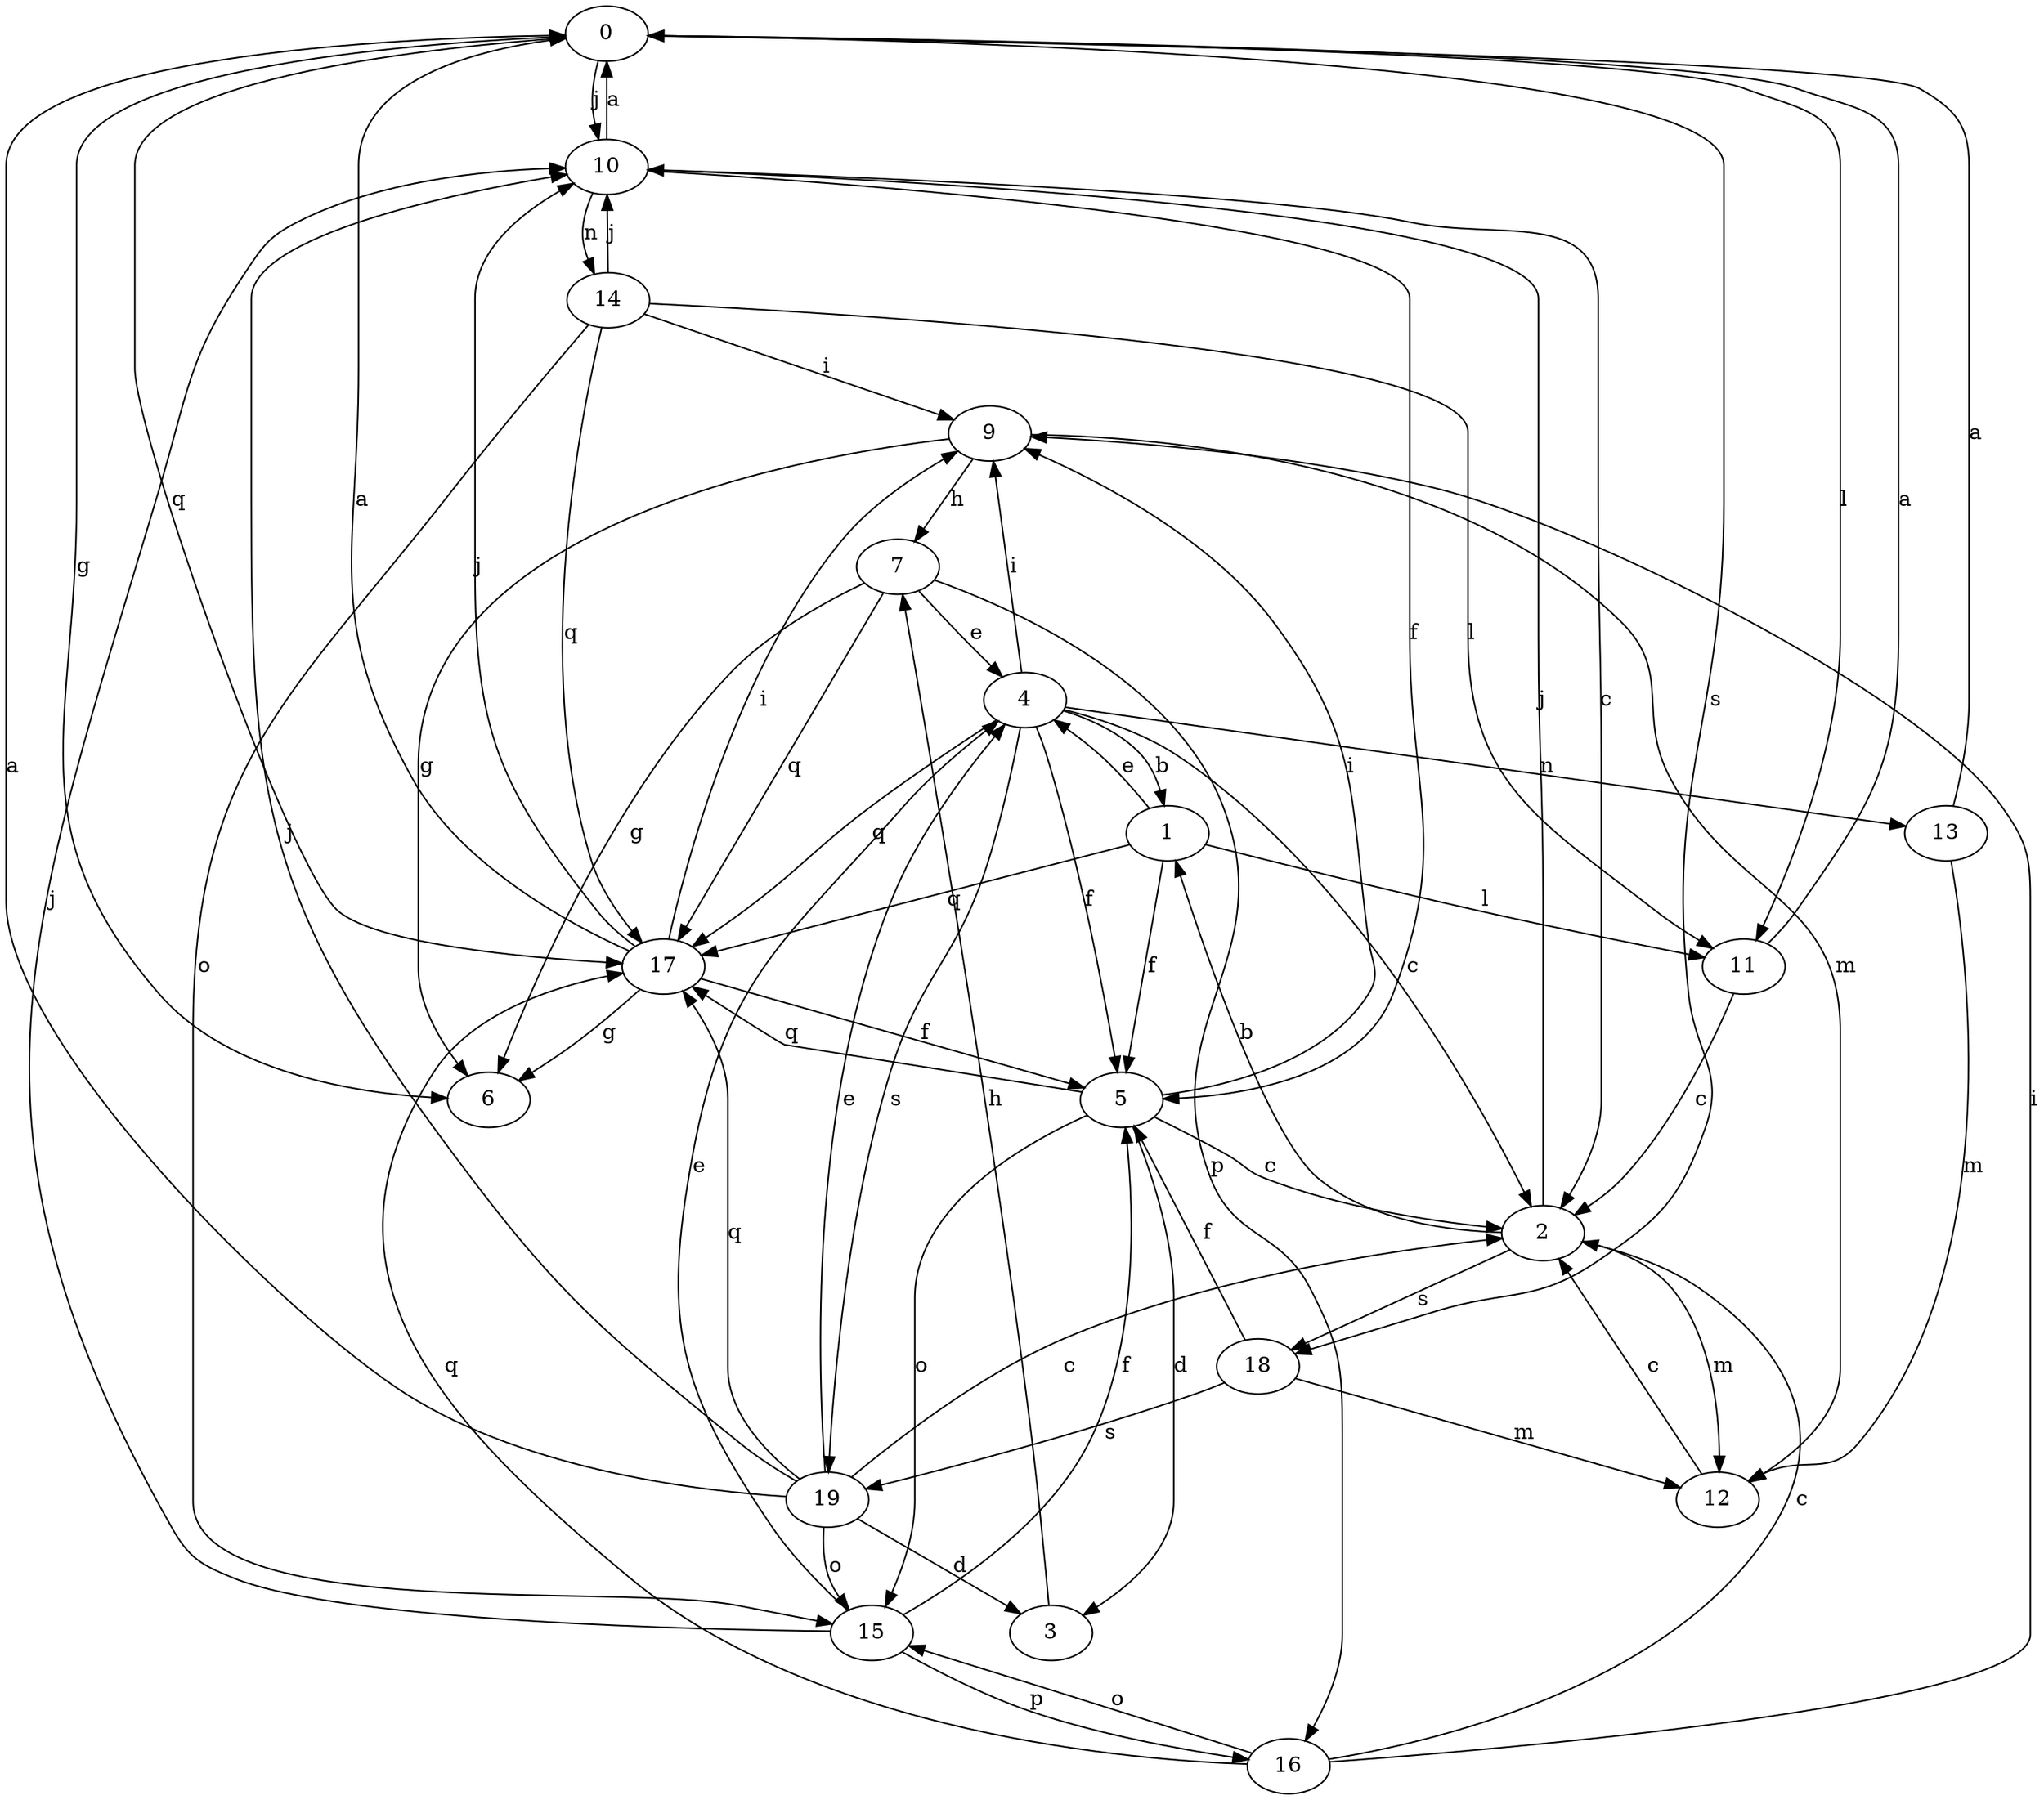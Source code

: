 strict digraph  {
0;
1;
2;
3;
4;
5;
6;
7;
9;
10;
11;
12;
13;
14;
15;
16;
17;
18;
19;
0 -> 6  [label=g];
0 -> 10  [label=j];
0 -> 11  [label=l];
0 -> 17  [label=q];
0 -> 18  [label=s];
1 -> 4  [label=e];
1 -> 5  [label=f];
1 -> 11  [label=l];
1 -> 17  [label=q];
2 -> 1  [label=b];
2 -> 10  [label=j];
2 -> 12  [label=m];
2 -> 18  [label=s];
3 -> 7  [label=h];
4 -> 1  [label=b];
4 -> 2  [label=c];
4 -> 5  [label=f];
4 -> 9  [label=i];
4 -> 13  [label=n];
4 -> 17  [label=q];
4 -> 19  [label=s];
5 -> 2  [label=c];
5 -> 3  [label=d];
5 -> 9  [label=i];
5 -> 15  [label=o];
5 -> 17  [label=q];
7 -> 4  [label=e];
7 -> 6  [label=g];
7 -> 16  [label=p];
7 -> 17  [label=q];
9 -> 6  [label=g];
9 -> 7  [label=h];
9 -> 12  [label=m];
10 -> 0  [label=a];
10 -> 2  [label=c];
10 -> 5  [label=f];
10 -> 14  [label=n];
11 -> 0  [label=a];
11 -> 2  [label=c];
12 -> 2  [label=c];
13 -> 0  [label=a];
13 -> 12  [label=m];
14 -> 9  [label=i];
14 -> 10  [label=j];
14 -> 11  [label=l];
14 -> 15  [label=o];
14 -> 17  [label=q];
15 -> 4  [label=e];
15 -> 5  [label=f];
15 -> 10  [label=j];
15 -> 16  [label=p];
16 -> 2  [label=c];
16 -> 9  [label=i];
16 -> 15  [label=o];
16 -> 17  [label=q];
17 -> 0  [label=a];
17 -> 5  [label=f];
17 -> 6  [label=g];
17 -> 9  [label=i];
17 -> 10  [label=j];
18 -> 5  [label=f];
18 -> 12  [label=m];
18 -> 19  [label=s];
19 -> 0  [label=a];
19 -> 2  [label=c];
19 -> 3  [label=d];
19 -> 4  [label=e];
19 -> 10  [label=j];
19 -> 15  [label=o];
19 -> 17  [label=q];
}
